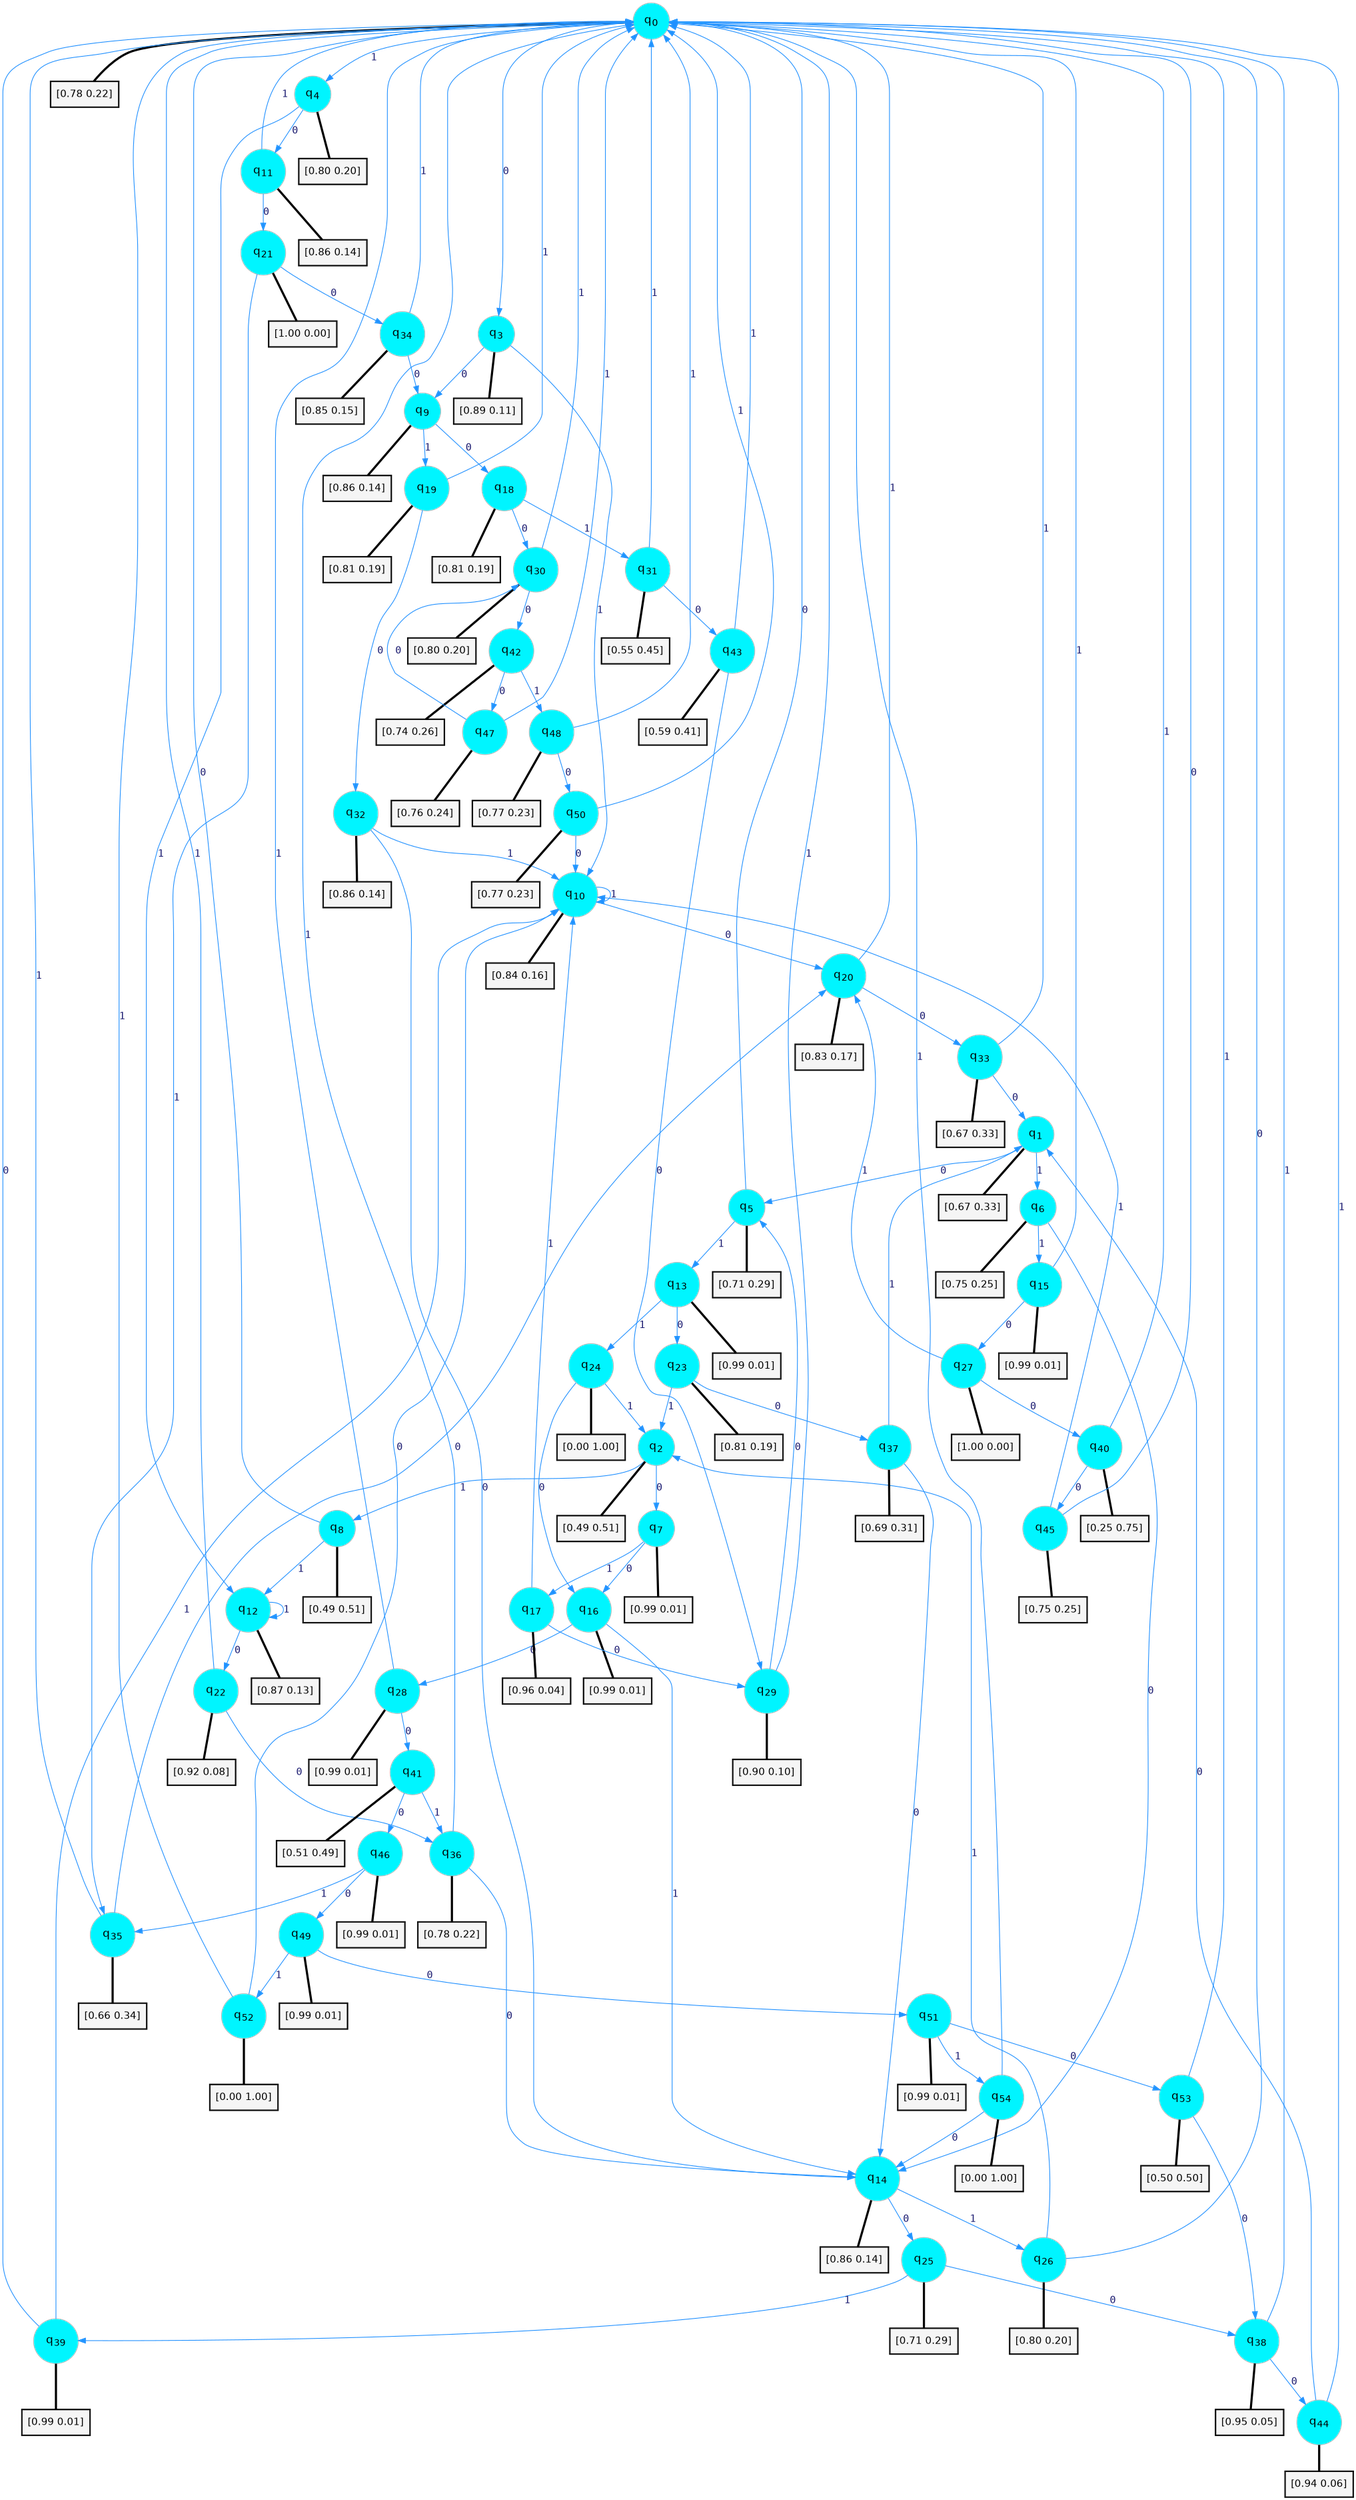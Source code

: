 digraph G {
graph [
bgcolor=transparent, dpi=300, rankdir=TD, size="40,25"];
node [
color=gray, fillcolor=turquoise1, fontcolor=black, fontname=Helvetica, fontsize=16, fontweight=bold, shape=circle, style=filled];
edge [
arrowsize=1, color=dodgerblue1, fontcolor=midnightblue, fontname=courier, fontweight=bold, penwidth=1, style=solid, weight=20];
0[label=<q<SUB>0</SUB>>];
1[label=<q<SUB>1</SUB>>];
2[label=<q<SUB>2</SUB>>];
3[label=<q<SUB>3</SUB>>];
4[label=<q<SUB>4</SUB>>];
5[label=<q<SUB>5</SUB>>];
6[label=<q<SUB>6</SUB>>];
7[label=<q<SUB>7</SUB>>];
8[label=<q<SUB>8</SUB>>];
9[label=<q<SUB>9</SUB>>];
10[label=<q<SUB>10</SUB>>];
11[label=<q<SUB>11</SUB>>];
12[label=<q<SUB>12</SUB>>];
13[label=<q<SUB>13</SUB>>];
14[label=<q<SUB>14</SUB>>];
15[label=<q<SUB>15</SUB>>];
16[label=<q<SUB>16</SUB>>];
17[label=<q<SUB>17</SUB>>];
18[label=<q<SUB>18</SUB>>];
19[label=<q<SUB>19</SUB>>];
20[label=<q<SUB>20</SUB>>];
21[label=<q<SUB>21</SUB>>];
22[label=<q<SUB>22</SUB>>];
23[label=<q<SUB>23</SUB>>];
24[label=<q<SUB>24</SUB>>];
25[label=<q<SUB>25</SUB>>];
26[label=<q<SUB>26</SUB>>];
27[label=<q<SUB>27</SUB>>];
28[label=<q<SUB>28</SUB>>];
29[label=<q<SUB>29</SUB>>];
30[label=<q<SUB>30</SUB>>];
31[label=<q<SUB>31</SUB>>];
32[label=<q<SUB>32</SUB>>];
33[label=<q<SUB>33</SUB>>];
34[label=<q<SUB>34</SUB>>];
35[label=<q<SUB>35</SUB>>];
36[label=<q<SUB>36</SUB>>];
37[label=<q<SUB>37</SUB>>];
38[label=<q<SUB>38</SUB>>];
39[label=<q<SUB>39</SUB>>];
40[label=<q<SUB>40</SUB>>];
41[label=<q<SUB>41</SUB>>];
42[label=<q<SUB>42</SUB>>];
43[label=<q<SUB>43</SUB>>];
44[label=<q<SUB>44</SUB>>];
45[label=<q<SUB>45</SUB>>];
46[label=<q<SUB>46</SUB>>];
47[label=<q<SUB>47</SUB>>];
48[label=<q<SUB>48</SUB>>];
49[label=<q<SUB>49</SUB>>];
50[label=<q<SUB>50</SUB>>];
51[label=<q<SUB>51</SUB>>];
52[label=<q<SUB>52</SUB>>];
53[label=<q<SUB>53</SUB>>];
54[label=<q<SUB>54</SUB>>];
55[label="[0.78 0.22]", shape=box,fontcolor=black, fontname=Helvetica, fontsize=14, penwidth=2, fillcolor=whitesmoke,color=black];
56[label="[0.67 0.33]", shape=box,fontcolor=black, fontname=Helvetica, fontsize=14, penwidth=2, fillcolor=whitesmoke,color=black];
57[label="[0.49 0.51]", shape=box,fontcolor=black, fontname=Helvetica, fontsize=14, penwidth=2, fillcolor=whitesmoke,color=black];
58[label="[0.89 0.11]", shape=box,fontcolor=black, fontname=Helvetica, fontsize=14, penwidth=2, fillcolor=whitesmoke,color=black];
59[label="[0.80 0.20]", shape=box,fontcolor=black, fontname=Helvetica, fontsize=14, penwidth=2, fillcolor=whitesmoke,color=black];
60[label="[0.71 0.29]", shape=box,fontcolor=black, fontname=Helvetica, fontsize=14, penwidth=2, fillcolor=whitesmoke,color=black];
61[label="[0.75 0.25]", shape=box,fontcolor=black, fontname=Helvetica, fontsize=14, penwidth=2, fillcolor=whitesmoke,color=black];
62[label="[0.99 0.01]", shape=box,fontcolor=black, fontname=Helvetica, fontsize=14, penwidth=2, fillcolor=whitesmoke,color=black];
63[label="[0.49 0.51]", shape=box,fontcolor=black, fontname=Helvetica, fontsize=14, penwidth=2, fillcolor=whitesmoke,color=black];
64[label="[0.86 0.14]", shape=box,fontcolor=black, fontname=Helvetica, fontsize=14, penwidth=2, fillcolor=whitesmoke,color=black];
65[label="[0.84 0.16]", shape=box,fontcolor=black, fontname=Helvetica, fontsize=14, penwidth=2, fillcolor=whitesmoke,color=black];
66[label="[0.86 0.14]", shape=box,fontcolor=black, fontname=Helvetica, fontsize=14, penwidth=2, fillcolor=whitesmoke,color=black];
67[label="[0.87 0.13]", shape=box,fontcolor=black, fontname=Helvetica, fontsize=14, penwidth=2, fillcolor=whitesmoke,color=black];
68[label="[0.99 0.01]", shape=box,fontcolor=black, fontname=Helvetica, fontsize=14, penwidth=2, fillcolor=whitesmoke,color=black];
69[label="[0.86 0.14]", shape=box,fontcolor=black, fontname=Helvetica, fontsize=14, penwidth=2, fillcolor=whitesmoke,color=black];
70[label="[0.99 0.01]", shape=box,fontcolor=black, fontname=Helvetica, fontsize=14, penwidth=2, fillcolor=whitesmoke,color=black];
71[label="[0.99 0.01]", shape=box,fontcolor=black, fontname=Helvetica, fontsize=14, penwidth=2, fillcolor=whitesmoke,color=black];
72[label="[0.96 0.04]", shape=box,fontcolor=black, fontname=Helvetica, fontsize=14, penwidth=2, fillcolor=whitesmoke,color=black];
73[label="[0.81 0.19]", shape=box,fontcolor=black, fontname=Helvetica, fontsize=14, penwidth=2, fillcolor=whitesmoke,color=black];
74[label="[0.81 0.19]", shape=box,fontcolor=black, fontname=Helvetica, fontsize=14, penwidth=2, fillcolor=whitesmoke,color=black];
75[label="[0.83 0.17]", shape=box,fontcolor=black, fontname=Helvetica, fontsize=14, penwidth=2, fillcolor=whitesmoke,color=black];
76[label="[1.00 0.00]", shape=box,fontcolor=black, fontname=Helvetica, fontsize=14, penwidth=2, fillcolor=whitesmoke,color=black];
77[label="[0.92 0.08]", shape=box,fontcolor=black, fontname=Helvetica, fontsize=14, penwidth=2, fillcolor=whitesmoke,color=black];
78[label="[0.81 0.19]", shape=box,fontcolor=black, fontname=Helvetica, fontsize=14, penwidth=2, fillcolor=whitesmoke,color=black];
79[label="[0.00 1.00]", shape=box,fontcolor=black, fontname=Helvetica, fontsize=14, penwidth=2, fillcolor=whitesmoke,color=black];
80[label="[0.71 0.29]", shape=box,fontcolor=black, fontname=Helvetica, fontsize=14, penwidth=2, fillcolor=whitesmoke,color=black];
81[label="[0.80 0.20]", shape=box,fontcolor=black, fontname=Helvetica, fontsize=14, penwidth=2, fillcolor=whitesmoke,color=black];
82[label="[1.00 0.00]", shape=box,fontcolor=black, fontname=Helvetica, fontsize=14, penwidth=2, fillcolor=whitesmoke,color=black];
83[label="[0.99 0.01]", shape=box,fontcolor=black, fontname=Helvetica, fontsize=14, penwidth=2, fillcolor=whitesmoke,color=black];
84[label="[0.90 0.10]", shape=box,fontcolor=black, fontname=Helvetica, fontsize=14, penwidth=2, fillcolor=whitesmoke,color=black];
85[label="[0.80 0.20]", shape=box,fontcolor=black, fontname=Helvetica, fontsize=14, penwidth=2, fillcolor=whitesmoke,color=black];
86[label="[0.55 0.45]", shape=box,fontcolor=black, fontname=Helvetica, fontsize=14, penwidth=2, fillcolor=whitesmoke,color=black];
87[label="[0.86 0.14]", shape=box,fontcolor=black, fontname=Helvetica, fontsize=14, penwidth=2, fillcolor=whitesmoke,color=black];
88[label="[0.67 0.33]", shape=box,fontcolor=black, fontname=Helvetica, fontsize=14, penwidth=2, fillcolor=whitesmoke,color=black];
89[label="[0.85 0.15]", shape=box,fontcolor=black, fontname=Helvetica, fontsize=14, penwidth=2, fillcolor=whitesmoke,color=black];
90[label="[0.66 0.34]", shape=box,fontcolor=black, fontname=Helvetica, fontsize=14, penwidth=2, fillcolor=whitesmoke,color=black];
91[label="[0.78 0.22]", shape=box,fontcolor=black, fontname=Helvetica, fontsize=14, penwidth=2, fillcolor=whitesmoke,color=black];
92[label="[0.69 0.31]", shape=box,fontcolor=black, fontname=Helvetica, fontsize=14, penwidth=2, fillcolor=whitesmoke,color=black];
93[label="[0.95 0.05]", shape=box,fontcolor=black, fontname=Helvetica, fontsize=14, penwidth=2, fillcolor=whitesmoke,color=black];
94[label="[0.99 0.01]", shape=box,fontcolor=black, fontname=Helvetica, fontsize=14, penwidth=2, fillcolor=whitesmoke,color=black];
95[label="[0.25 0.75]", shape=box,fontcolor=black, fontname=Helvetica, fontsize=14, penwidth=2, fillcolor=whitesmoke,color=black];
96[label="[0.51 0.49]", shape=box,fontcolor=black, fontname=Helvetica, fontsize=14, penwidth=2, fillcolor=whitesmoke,color=black];
97[label="[0.74 0.26]", shape=box,fontcolor=black, fontname=Helvetica, fontsize=14, penwidth=2, fillcolor=whitesmoke,color=black];
98[label="[0.59 0.41]", shape=box,fontcolor=black, fontname=Helvetica, fontsize=14, penwidth=2, fillcolor=whitesmoke,color=black];
99[label="[0.94 0.06]", shape=box,fontcolor=black, fontname=Helvetica, fontsize=14, penwidth=2, fillcolor=whitesmoke,color=black];
100[label="[0.75 0.25]", shape=box,fontcolor=black, fontname=Helvetica, fontsize=14, penwidth=2, fillcolor=whitesmoke,color=black];
101[label="[0.99 0.01]", shape=box,fontcolor=black, fontname=Helvetica, fontsize=14, penwidth=2, fillcolor=whitesmoke,color=black];
102[label="[0.76 0.24]", shape=box,fontcolor=black, fontname=Helvetica, fontsize=14, penwidth=2, fillcolor=whitesmoke,color=black];
103[label="[0.77 0.23]", shape=box,fontcolor=black, fontname=Helvetica, fontsize=14, penwidth=2, fillcolor=whitesmoke,color=black];
104[label="[0.99 0.01]", shape=box,fontcolor=black, fontname=Helvetica, fontsize=14, penwidth=2, fillcolor=whitesmoke,color=black];
105[label="[0.77 0.23]", shape=box,fontcolor=black, fontname=Helvetica, fontsize=14, penwidth=2, fillcolor=whitesmoke,color=black];
106[label="[0.99 0.01]", shape=box,fontcolor=black, fontname=Helvetica, fontsize=14, penwidth=2, fillcolor=whitesmoke,color=black];
107[label="[0.00 1.00]", shape=box,fontcolor=black, fontname=Helvetica, fontsize=14, penwidth=2, fillcolor=whitesmoke,color=black];
108[label="[0.50 0.50]", shape=box,fontcolor=black, fontname=Helvetica, fontsize=14, penwidth=2, fillcolor=whitesmoke,color=black];
109[label="[0.00 1.00]", shape=box,fontcolor=black, fontname=Helvetica, fontsize=14, penwidth=2, fillcolor=whitesmoke,color=black];
0->3 [label=0];
0->4 [label=1];
0->55 [arrowhead=none, penwidth=3,color=black];
1->5 [label=0];
1->6 [label=1];
1->56 [arrowhead=none, penwidth=3,color=black];
2->7 [label=0];
2->8 [label=1];
2->57 [arrowhead=none, penwidth=3,color=black];
3->9 [label=0];
3->10 [label=1];
3->58 [arrowhead=none, penwidth=3,color=black];
4->11 [label=0];
4->12 [label=1];
4->59 [arrowhead=none, penwidth=3,color=black];
5->0 [label=0];
5->13 [label=1];
5->60 [arrowhead=none, penwidth=3,color=black];
6->14 [label=0];
6->15 [label=1];
6->61 [arrowhead=none, penwidth=3,color=black];
7->16 [label=0];
7->17 [label=1];
7->62 [arrowhead=none, penwidth=3,color=black];
8->0 [label=0];
8->12 [label=1];
8->63 [arrowhead=none, penwidth=3,color=black];
9->18 [label=0];
9->19 [label=1];
9->64 [arrowhead=none, penwidth=3,color=black];
10->20 [label=0];
10->10 [label=1];
10->65 [arrowhead=none, penwidth=3,color=black];
11->21 [label=0];
11->0 [label=1];
11->66 [arrowhead=none, penwidth=3,color=black];
12->22 [label=0];
12->12 [label=1];
12->67 [arrowhead=none, penwidth=3,color=black];
13->23 [label=0];
13->24 [label=1];
13->68 [arrowhead=none, penwidth=3,color=black];
14->25 [label=0];
14->26 [label=1];
14->69 [arrowhead=none, penwidth=3,color=black];
15->27 [label=0];
15->0 [label=1];
15->70 [arrowhead=none, penwidth=3,color=black];
16->28 [label=0];
16->14 [label=1];
16->71 [arrowhead=none, penwidth=3,color=black];
17->29 [label=0];
17->10 [label=1];
17->72 [arrowhead=none, penwidth=3,color=black];
18->30 [label=0];
18->31 [label=1];
18->73 [arrowhead=none, penwidth=3,color=black];
19->32 [label=0];
19->0 [label=1];
19->74 [arrowhead=none, penwidth=3,color=black];
20->33 [label=0];
20->0 [label=1];
20->75 [arrowhead=none, penwidth=3,color=black];
21->34 [label=0];
21->35 [label=1];
21->76 [arrowhead=none, penwidth=3,color=black];
22->36 [label=0];
22->0 [label=1];
22->77 [arrowhead=none, penwidth=3,color=black];
23->37 [label=0];
23->2 [label=1];
23->78 [arrowhead=none, penwidth=3,color=black];
24->16 [label=0];
24->2 [label=1];
24->79 [arrowhead=none, penwidth=3,color=black];
25->38 [label=0];
25->39 [label=1];
25->80 [arrowhead=none, penwidth=3,color=black];
26->0 [label=0];
26->2 [label=1];
26->81 [arrowhead=none, penwidth=3,color=black];
27->40 [label=0];
27->20 [label=1];
27->82 [arrowhead=none, penwidth=3,color=black];
28->41 [label=0];
28->0 [label=1];
28->83 [arrowhead=none, penwidth=3,color=black];
29->5 [label=0];
29->0 [label=1];
29->84 [arrowhead=none, penwidth=3,color=black];
30->42 [label=0];
30->0 [label=1];
30->85 [arrowhead=none, penwidth=3,color=black];
31->43 [label=0];
31->0 [label=1];
31->86 [arrowhead=none, penwidth=3,color=black];
32->14 [label=0];
32->10 [label=1];
32->87 [arrowhead=none, penwidth=3,color=black];
33->1 [label=0];
33->0 [label=1];
33->88 [arrowhead=none, penwidth=3,color=black];
34->9 [label=0];
34->0 [label=1];
34->89 [arrowhead=none, penwidth=3,color=black];
35->20 [label=0];
35->0 [label=1];
35->90 [arrowhead=none, penwidth=3,color=black];
36->14 [label=0];
36->0 [label=1];
36->91 [arrowhead=none, penwidth=3,color=black];
37->14 [label=0];
37->1 [label=1];
37->92 [arrowhead=none, penwidth=3,color=black];
38->44 [label=0];
38->0 [label=1];
38->93 [arrowhead=none, penwidth=3,color=black];
39->0 [label=0];
39->10 [label=1];
39->94 [arrowhead=none, penwidth=3,color=black];
40->45 [label=0];
40->0 [label=1];
40->95 [arrowhead=none, penwidth=3,color=black];
41->46 [label=0];
41->36 [label=1];
41->96 [arrowhead=none, penwidth=3,color=black];
42->47 [label=0];
42->48 [label=1];
42->97 [arrowhead=none, penwidth=3,color=black];
43->29 [label=0];
43->0 [label=1];
43->98 [arrowhead=none, penwidth=3,color=black];
44->1 [label=0];
44->0 [label=1];
44->99 [arrowhead=none, penwidth=3,color=black];
45->0 [label=0];
45->10 [label=1];
45->100 [arrowhead=none, penwidth=3,color=black];
46->49 [label=0];
46->35 [label=1];
46->101 [arrowhead=none, penwidth=3,color=black];
47->30 [label=0];
47->0 [label=1];
47->102 [arrowhead=none, penwidth=3,color=black];
48->50 [label=0];
48->0 [label=1];
48->103 [arrowhead=none, penwidth=3,color=black];
49->51 [label=0];
49->52 [label=1];
49->104 [arrowhead=none, penwidth=3,color=black];
50->10 [label=0];
50->0 [label=1];
50->105 [arrowhead=none, penwidth=3,color=black];
51->53 [label=0];
51->54 [label=1];
51->106 [arrowhead=none, penwidth=3,color=black];
52->10 [label=0];
52->0 [label=1];
52->107 [arrowhead=none, penwidth=3,color=black];
53->38 [label=0];
53->0 [label=1];
53->108 [arrowhead=none, penwidth=3,color=black];
54->14 [label=0];
54->0 [label=1];
54->109 [arrowhead=none, penwidth=3,color=black];
}
